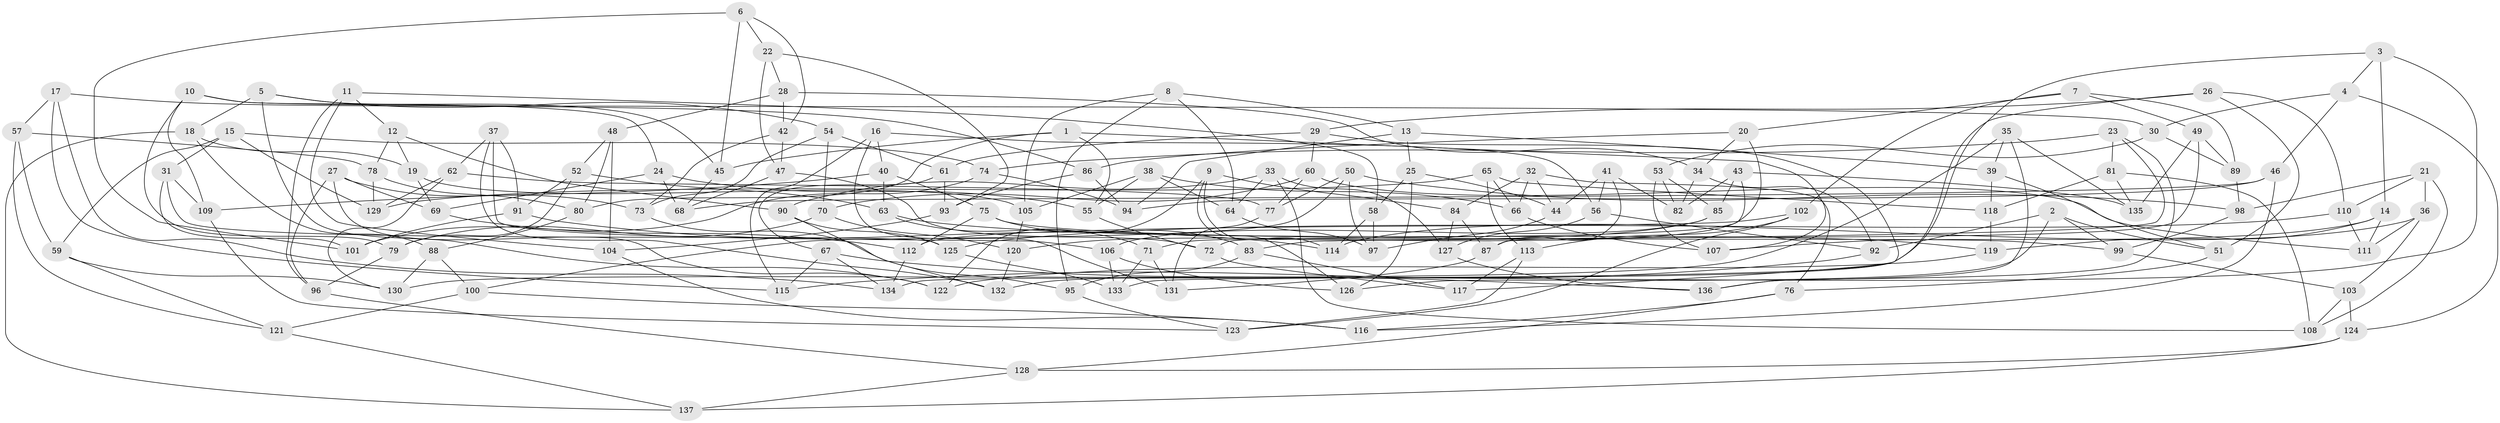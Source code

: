 // Generated by graph-tools (version 1.1) at 2025/11/02/27/25 16:11:50]
// undirected, 137 vertices, 274 edges
graph export_dot {
graph [start="1"]
  node [color=gray90,style=filled];
  1;
  2;
  3;
  4;
  5;
  6;
  7;
  8;
  9;
  10;
  11;
  12;
  13;
  14;
  15;
  16;
  17;
  18;
  19;
  20;
  21;
  22;
  23;
  24;
  25;
  26;
  27;
  28;
  29;
  30;
  31;
  32;
  33;
  34;
  35;
  36;
  37;
  38;
  39;
  40;
  41;
  42;
  43;
  44;
  45;
  46;
  47;
  48;
  49;
  50;
  51;
  52;
  53;
  54;
  55;
  56;
  57;
  58;
  59;
  60;
  61;
  62;
  63;
  64;
  65;
  66;
  67;
  68;
  69;
  70;
  71;
  72;
  73;
  74;
  75;
  76;
  77;
  78;
  79;
  80;
  81;
  82;
  83;
  84;
  85;
  86;
  87;
  88;
  89;
  90;
  91;
  92;
  93;
  94;
  95;
  96;
  97;
  98;
  99;
  100;
  101;
  102;
  103;
  104;
  105;
  106;
  107;
  108;
  109;
  110;
  111;
  112;
  113;
  114;
  115;
  116;
  117;
  118;
  119;
  120;
  121;
  122;
  123;
  124;
  125;
  126;
  127;
  128;
  129;
  130;
  131;
  132;
  133;
  134;
  135;
  136;
  137;
  1 -- 80;
  1 -- 45;
  1 -- 55;
  1 -- 107;
  2 -- 92;
  2 -- 99;
  2 -- 126;
  2 -- 51;
  3 -- 4;
  3 -- 132;
  3 -- 133;
  3 -- 14;
  4 -- 46;
  4 -- 124;
  4 -- 30;
  5 -- 54;
  5 -- 45;
  5 -- 122;
  5 -- 18;
  6 -- 22;
  6 -- 101;
  6 -- 42;
  6 -- 45;
  7 -- 49;
  7 -- 89;
  7 -- 102;
  7 -- 20;
  8 -- 64;
  8 -- 13;
  8 -- 95;
  8 -- 105;
  9 -- 126;
  9 -- 122;
  9 -- 114;
  9 -- 84;
  10 -- 109;
  10 -- 30;
  10 -- 79;
  10 -- 24;
  11 -- 104;
  11 -- 96;
  11 -- 58;
  11 -- 12;
  12 -- 90;
  12 -- 19;
  12 -- 78;
  13 -- 25;
  13 -- 39;
  13 -- 94;
  14 -- 119;
  14 -- 111;
  14 -- 107;
  15 -- 74;
  15 -- 31;
  15 -- 59;
  15 -- 129;
  16 -- 115;
  16 -- 40;
  16 -- 56;
  16 -- 131;
  17 -- 86;
  17 -- 134;
  17 -- 115;
  17 -- 57;
  18 -- 19;
  18 -- 88;
  18 -- 137;
  19 -- 69;
  19 -- 105;
  20 -- 34;
  20 -- 71;
  20 -- 86;
  21 -- 98;
  21 -- 108;
  21 -- 110;
  21 -- 36;
  22 -- 28;
  22 -- 47;
  22 -- 93;
  23 -- 81;
  23 -- 136;
  23 -- 83;
  23 -- 74;
  24 -- 55;
  24 -- 68;
  24 -- 69;
  25 -- 58;
  25 -- 44;
  25 -- 126;
  26 -- 134;
  26 -- 51;
  26 -- 110;
  26 -- 29;
  27 -- 122;
  27 -- 69;
  27 -- 73;
  27 -- 96;
  28 -- 48;
  28 -- 42;
  28 -- 34;
  29 -- 60;
  29 -- 117;
  29 -- 61;
  30 -- 53;
  30 -- 89;
  31 -- 101;
  31 -- 125;
  31 -- 109;
  32 -- 76;
  32 -- 44;
  32 -- 66;
  32 -- 84;
  33 -- 127;
  33 -- 108;
  33 -- 90;
  33 -- 64;
  34 -- 92;
  34 -- 82;
  35 -- 135;
  35 -- 39;
  35 -- 136;
  35 -- 130;
  36 -- 114;
  36 -- 111;
  36 -- 103;
  37 -- 62;
  37 -- 91;
  37 -- 132;
  37 -- 106;
  38 -- 64;
  38 -- 55;
  38 -- 66;
  38 -- 105;
  39 -- 118;
  39 -- 51;
  40 -- 63;
  40 -- 109;
  40 -- 75;
  41 -- 87;
  41 -- 56;
  41 -- 82;
  41 -- 44;
  42 -- 73;
  42 -- 47;
  43 -- 85;
  43 -- 72;
  43 -- 82;
  43 -- 135;
  44 -- 97;
  45 -- 68;
  46 -- 94;
  46 -- 116;
  46 -- 68;
  47 -- 72;
  47 -- 68;
  48 -- 52;
  48 -- 80;
  48 -- 104;
  49 -- 89;
  49 -- 87;
  49 -- 135;
  50 -- 98;
  50 -- 77;
  50 -- 97;
  50 -- 100;
  51 -- 76;
  52 -- 91;
  52 -- 79;
  52 -- 63;
  53 -- 107;
  53 -- 82;
  53 -- 85;
  54 -- 73;
  54 -- 61;
  54 -- 70;
  55 -- 72;
  56 -- 127;
  56 -- 92;
  57 -- 59;
  57 -- 121;
  57 -- 78;
  58 -- 97;
  58 -- 114;
  59 -- 121;
  59 -- 130;
  60 -- 77;
  60 -- 111;
  60 -- 70;
  61 -- 67;
  61 -- 93;
  62 -- 129;
  62 -- 130;
  62 -- 77;
  63 -- 119;
  63 -- 71;
  64 -- 97;
  65 -- 66;
  65 -- 118;
  65 -- 113;
  65 -- 129;
  66 -- 107;
  67 -- 134;
  67 -- 136;
  67 -- 115;
  69 -- 112;
  70 -- 79;
  70 -- 120;
  71 -- 133;
  71 -- 131;
  72 -- 117;
  73 -- 95;
  74 -- 101;
  74 -- 94;
  75 -- 83;
  75 -- 112;
  75 -- 99;
  76 -- 128;
  76 -- 116;
  77 -- 131;
  78 -- 129;
  78 -- 80;
  79 -- 96;
  80 -- 88;
  81 -- 108;
  81 -- 118;
  81 -- 135;
  83 -- 95;
  83 -- 117;
  84 -- 127;
  84 -- 87;
  85 -- 106;
  85 -- 120;
  86 -- 94;
  86 -- 93;
  87 -- 131;
  88 -- 100;
  88 -- 130;
  89 -- 98;
  90 -- 132;
  90 -- 125;
  91 -- 101;
  91 -- 114;
  92 -- 115;
  93 -- 104;
  95 -- 123;
  96 -- 128;
  98 -- 99;
  99 -- 103;
  100 -- 121;
  100 -- 116;
  102 -- 123;
  102 -- 113;
  102 -- 112;
  103 -- 108;
  103 -- 124;
  104 -- 116;
  105 -- 120;
  106 -- 126;
  106 -- 133;
  109 -- 123;
  110 -- 111;
  110 -- 125;
  112 -- 134;
  113 -- 117;
  113 -- 123;
  118 -- 119;
  119 -- 122;
  120 -- 132;
  121 -- 137;
  124 -- 137;
  124 -- 128;
  125 -- 133;
  127 -- 136;
  128 -- 137;
}
